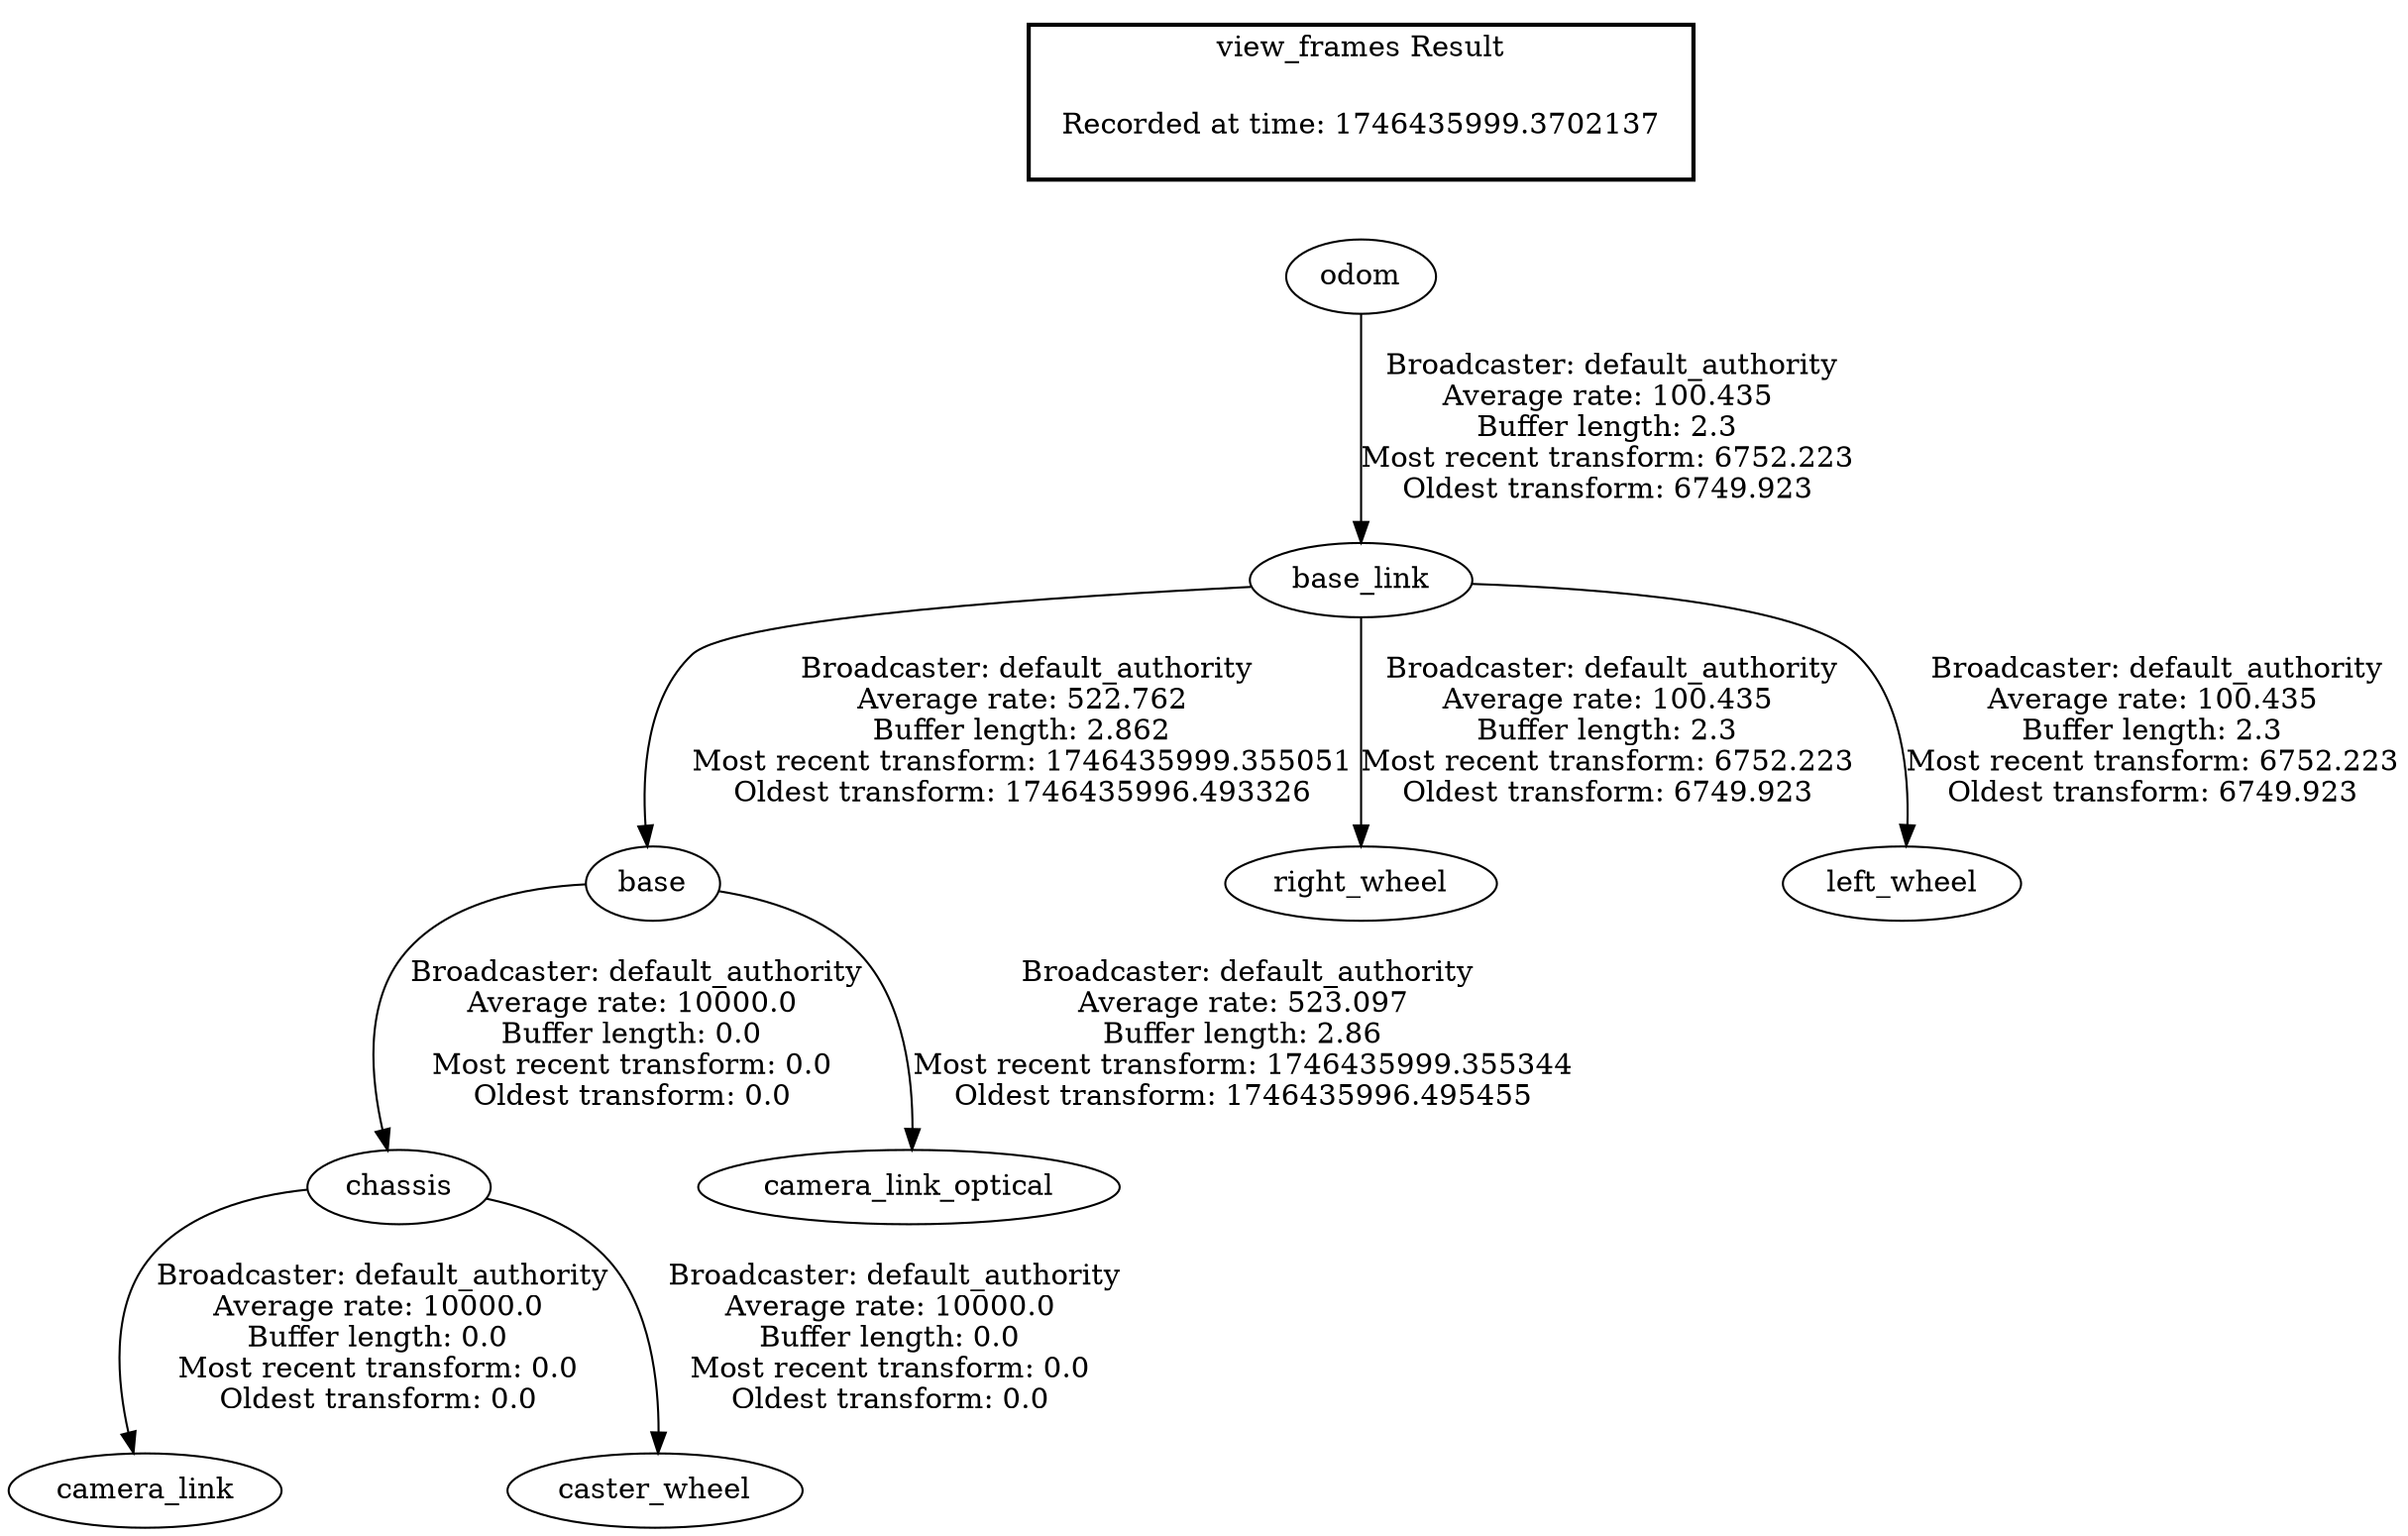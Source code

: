 digraph G {
"chassis" -> "camera_link"[label=" Broadcaster: default_authority\nAverage rate: 10000.0\nBuffer length: 0.0\nMost recent transform: 0.0\nOldest transform: 0.0\n"];
"base" -> "chassis"[label=" Broadcaster: default_authority\nAverage rate: 10000.0\nBuffer length: 0.0\nMost recent transform: 0.0\nOldest transform: 0.0\n"];
"base" -> "camera_link_optical"[label=" Broadcaster: default_authority\nAverage rate: 523.097\nBuffer length: 2.86\nMost recent transform: 1746435999.355344\nOldest transform: 1746435996.495455\n"];
"chassis" -> "caster_wheel"[label=" Broadcaster: default_authority\nAverage rate: 10000.0\nBuffer length: 0.0\nMost recent transform: 0.0\nOldest transform: 0.0\n"];
"base_link" -> "base"[label=" Broadcaster: default_authority\nAverage rate: 522.762\nBuffer length: 2.862\nMost recent transform: 1746435999.355051\nOldest transform: 1746435996.493326\n"];
"odom" -> "base_link"[label=" Broadcaster: default_authority\nAverage rate: 100.435\nBuffer length: 2.3\nMost recent transform: 6752.223\nOldest transform: 6749.923\n"];
"base_link" -> "right_wheel"[label=" Broadcaster: default_authority\nAverage rate: 100.435\nBuffer length: 2.3\nMost recent transform: 6752.223\nOldest transform: 6749.923\n"];
"base_link" -> "left_wheel"[label=" Broadcaster: default_authority\nAverage rate: 100.435\nBuffer length: 2.3\nMost recent transform: 6752.223\nOldest transform: 6749.923\n"];
edge [style=invis];
 subgraph cluster_legend { style=bold; color=black; label ="view_frames Result";
"Recorded at time: 1746435999.3702137"[ shape=plaintext ] ;
}->"odom";
}